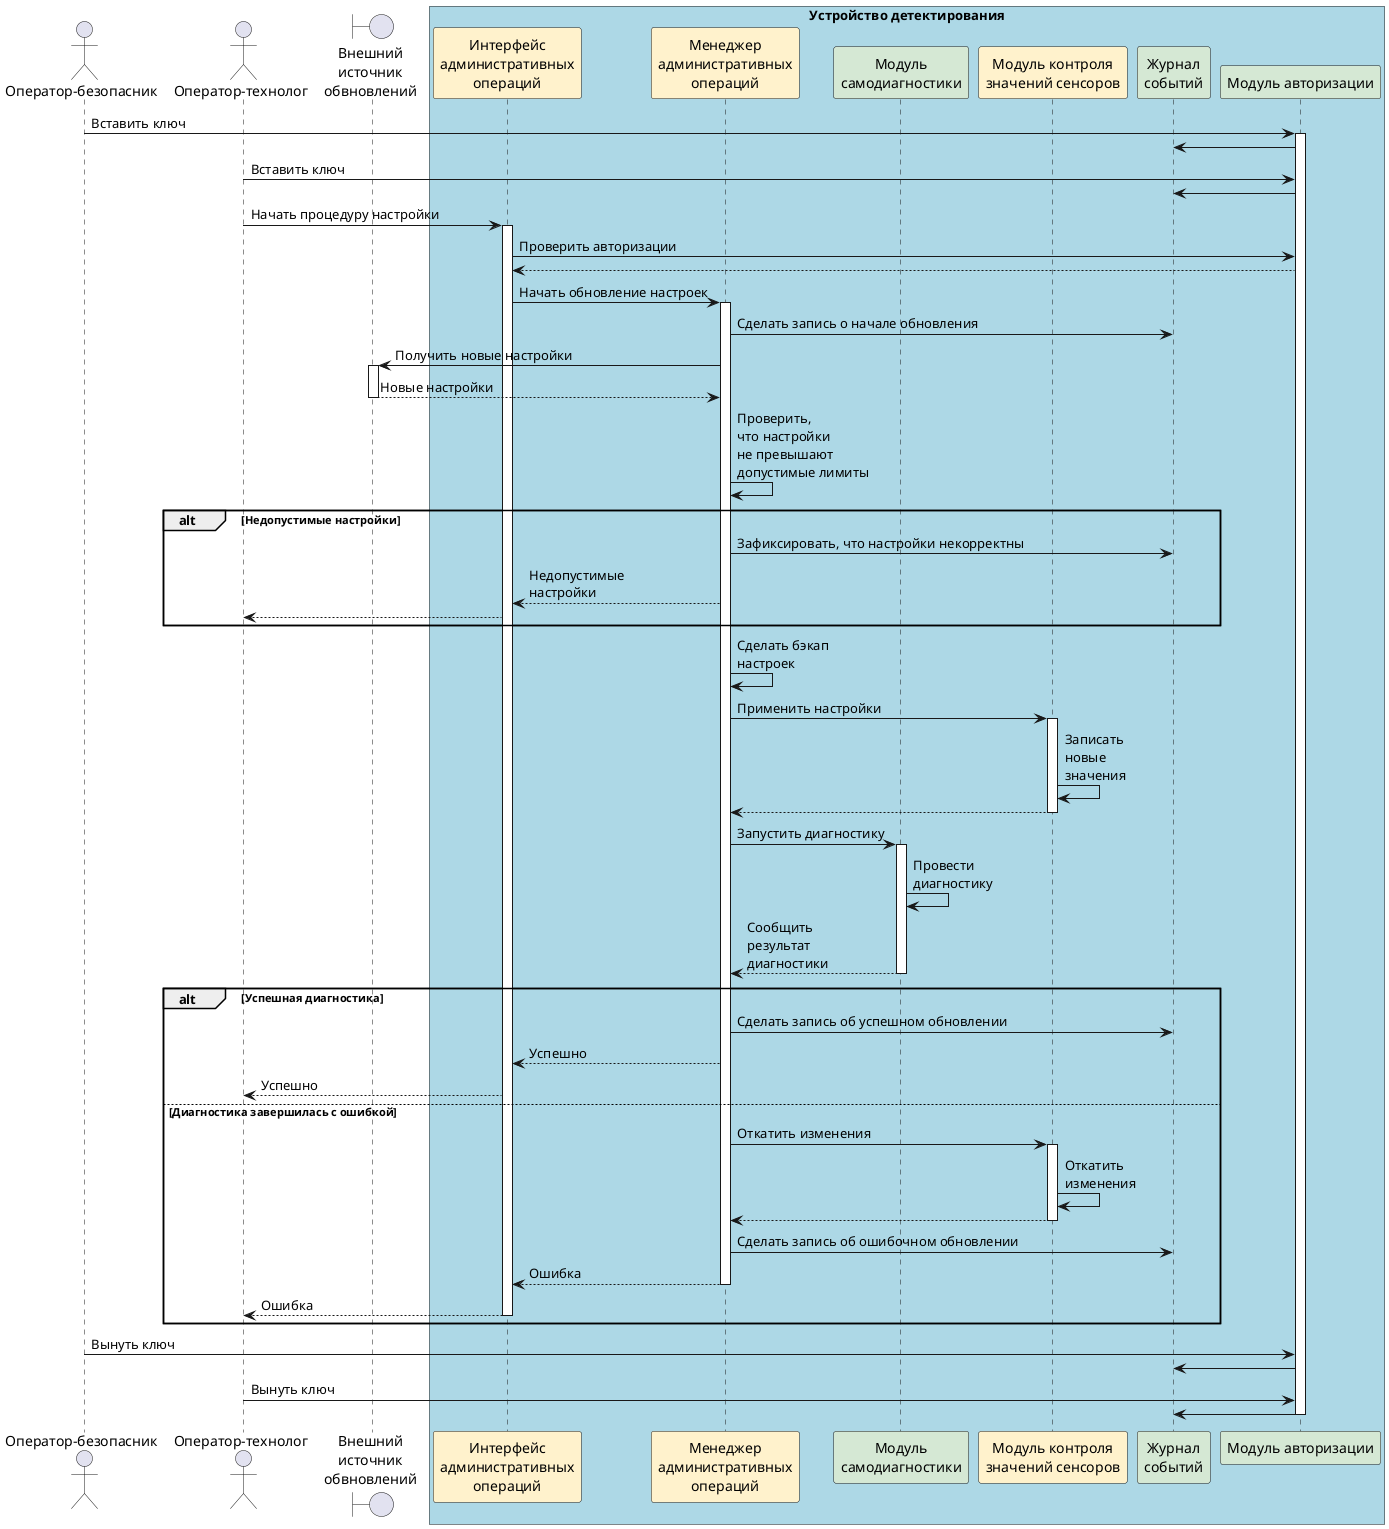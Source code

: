 @startuml Обновление настроек


actor "Оператор-безопасник" as so
actor "Оператор-технолог" as to
boundary "Внешний\nисточник\nобвновлений" as drive
box "Устройство детектирования" #LightBlue
participant "Интерфейс\nадминистративных\nопераций" as aio #FFF2CC
participant "Менеджер\nадминистративных\nопераций" as manager #FFF2CC
participant "Модуль\nсамодиагностики" as selfdiag #D5E8D4
participant "Модуль контроля\nзначений сенсоров" as control_system #FFF2CC
participant "Журнал\nсобытий" as journal #D5E8D4
participant "Модуль авторизации" as auth #D5E8D4
end box


so -> auth: Вставить ключ
activate auth
auth -> journal
to -> auth: Вставить ключ
auth -> journal

to -> aio: Начать процедуру настройки
activate aio
aio -> auth: Проверить авторизации
auth --> aio
aio -> manager: Начать обновление настроек
activate manager
manager -> journal: Сделать запись о начале обновления
manager -> drive: Получить новые настройки
activate drive
drive --> manager: Новые настройки
deactivate drive
manager -> manager: Проверить,\nчто настройки\nне превышают\nдопустимые лимиты
alt Недопустимые настройки
    manager -> journal: Зафиксировать, что настройки некорректны
    manager --> aio: Недопустимые\nнастройки
    aio --> to
end
manager -> manager: Сделать бэкап\nнастроек
manager -> control_system: Применить настройки
activate control_system
control_system -> control_system: Записать\nновые\nзначения
control_system --> manager
deactivate control_system
manager -> selfdiag: Запустить диагностику
activate selfdiag
selfdiag -> selfdiag: Провести\nдиагностику
selfdiag --> manager: Сообщить\nрезультат\nдиагностики
alt Успешная диагностика
    deactivate selfdiag
    manager -> journal: Сделать запись об успешном обновлении
    manager --> aio: Успешно
    aio --> to: Успешно
else Диагностика завершилась с ошибкой
    deactivate selfdiag
    manager -> control_system: Откатить изменения
    activate control_system
    control_system -> control_system: Откатить\nизменения
    control_system --> manager
    deactivate control_system
    manager -> journal: Сделать запись об ошибочном обновлении
    manager --> aio: Ошибка
    deactivate manager
    aio --> to: Ошибка
    deactivate aio
end

so -> auth: Вынуть ключ
auth -> journal
to -> auth: Вынуть ключ
auth -> journal
deactivate auth

@enduml